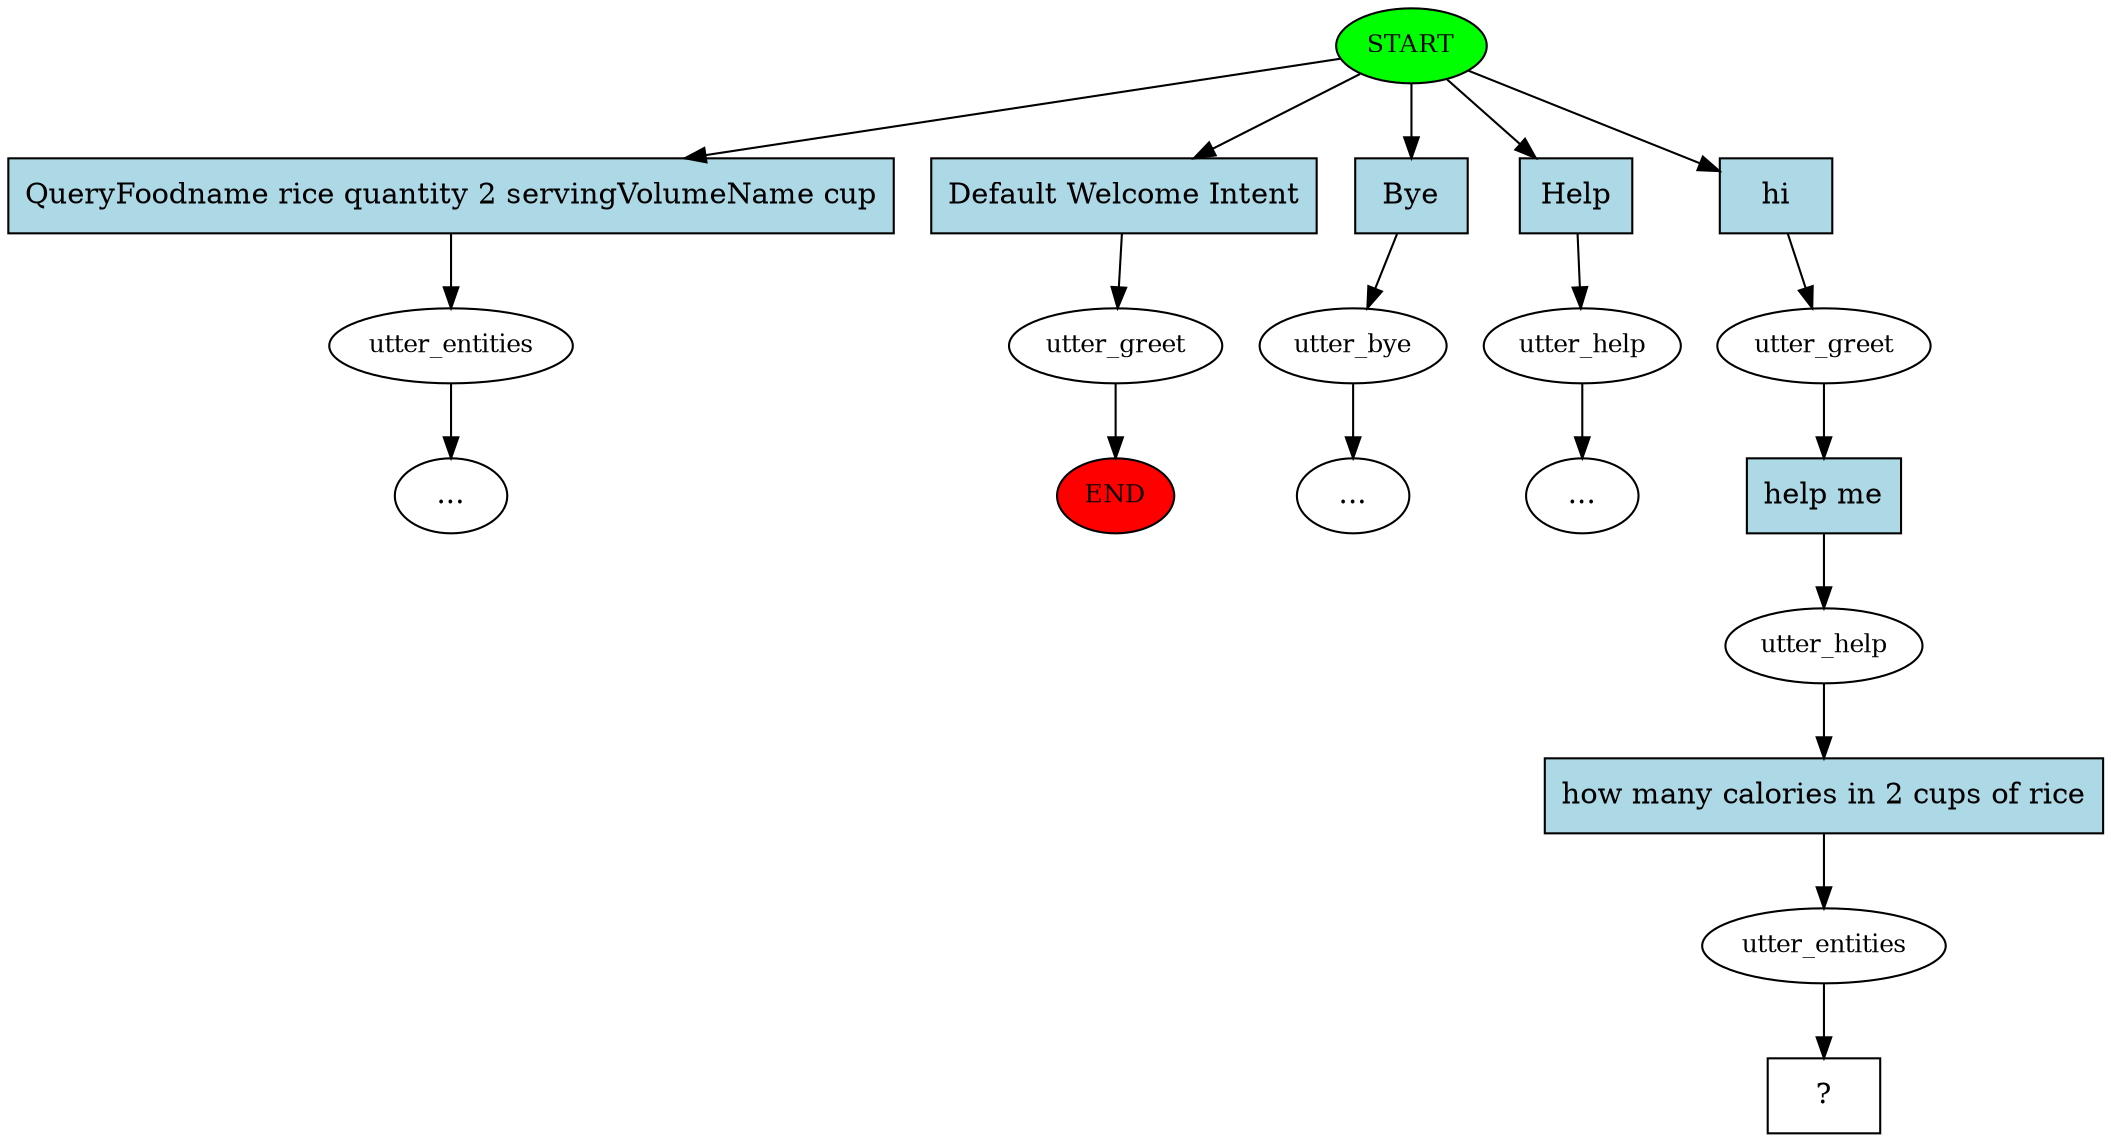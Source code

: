 digraph  {
0 [class="start active", fillcolor=green, fontsize=12, label=START, style=filled];
"-1" [class=end, fillcolor=red, fontsize=12, label=END, style=filled];
1 [class="", fontsize=12, label=utter_entities];
"-3" [class=ellipsis, label="..."];
2 [class="", fontsize=12, label=utter_greet];
3 [class="", fontsize=12, label=utter_bye];
"-4" [class=ellipsis, label="..."];
4 [class="", fontsize=12, label=utter_help];
"-5" [class=ellipsis, label="..."];
5 [class=active, fontsize=12, label=utter_greet];
6 [class=active, fontsize=12, label=utter_help];
7 [class=active, fontsize=12, label=utter_entities];
8 [class="intent dashed active", label="  ?  ", shape=rect];
9 [class=intent, fillcolor=lightblue, label="QueryFoodname rice quantity 2 servingVolumeName cup", shape=rect, style=filled];
10 [class=intent, fillcolor=lightblue, label="Default Welcome Intent", shape=rect, style=filled];
11 [class=intent, fillcolor=lightblue, label=Bye, shape=rect, style=filled];
12 [class=intent, fillcolor=lightblue, label=Help, shape=rect, style=filled];
13 [class="intent active", fillcolor=lightblue, label=hi, shape=rect, style=filled];
14 [class="intent active", fillcolor=lightblue, label="help me", shape=rect, style=filled];
15 [class="intent active", fillcolor=lightblue, label="how many calories in 2 cups of rice", shape=rect, style=filled];
0 -> 9  [class="", key=0];
0 -> 10  [class="", key=0];
0 -> 11  [class="", key=0];
0 -> 12  [class="", key=0];
0 -> 13  [class=active, key=0];
1 -> "-3"  [class="", key=NONE, label=""];
2 -> "-1"  [class="", key=NONE, label=""];
3 -> "-4"  [class="", key=NONE, label=""];
4 -> "-5"  [class="", key=NONE, label=""];
5 -> 14  [class=active, key=0];
6 -> 15  [class=active, key=0];
7 -> 8  [class=active, key=NONE, label=""];
9 -> 1  [class="", key=0];
10 -> 2  [class="", key=0];
11 -> 3  [class="", key=0];
12 -> 4  [class="", key=0];
13 -> 5  [class=active, key=0];
14 -> 6  [class=active, key=0];
15 -> 7  [class=active, key=0];
}

